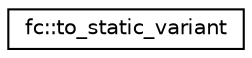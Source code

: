 digraph "Graphical Class Hierarchy"
{
  edge [fontname="Helvetica",fontsize="10",labelfontname="Helvetica",labelfontsize="10"];
  node [fontname="Helvetica",fontsize="10",shape=record];
  rankdir="LR";
  Node0 [label="fc::to_static_variant",height=0.2,width=0.4,color="black", fillcolor="white", style="filled",URL="$structfc_1_1to__static__variant.html"];
}
